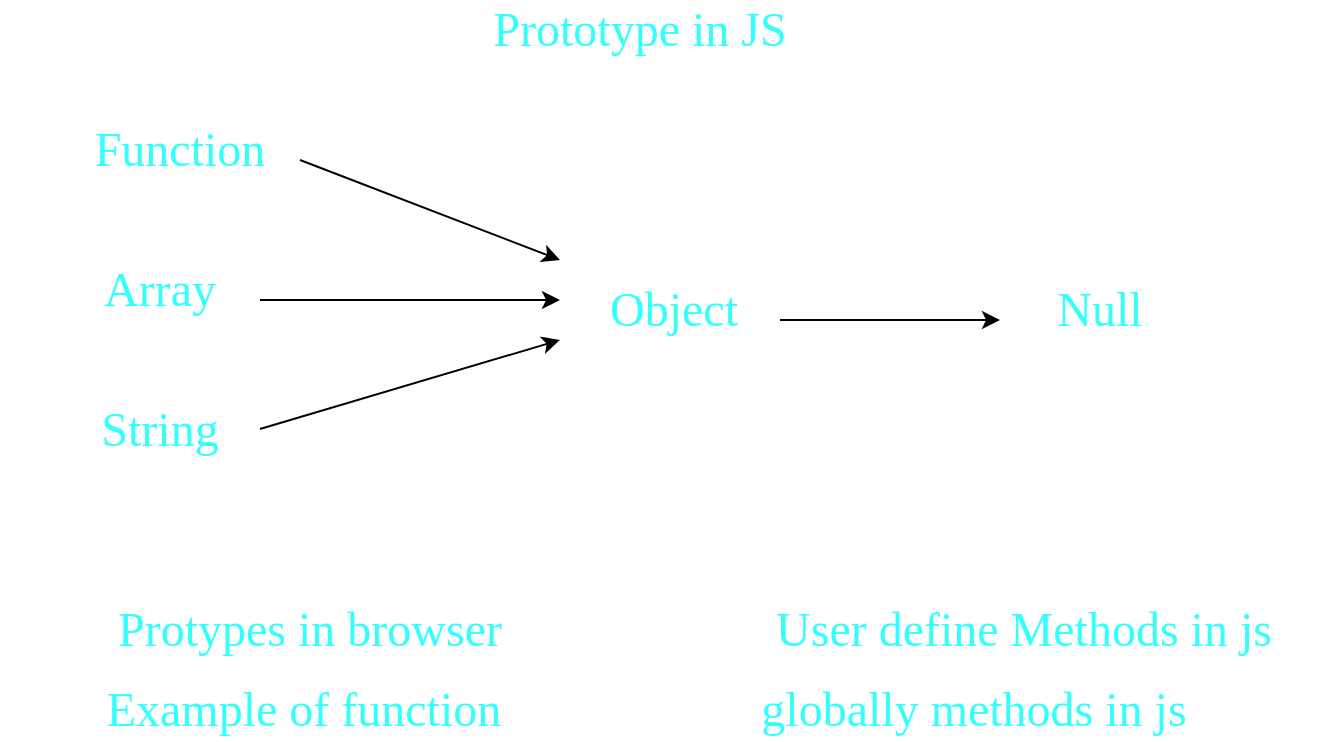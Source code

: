 <mxfile>
    <diagram id="HaeDoYv44683BEBgeu2v" name="Page-1">
        <mxGraphModel dx="913" dy="155" grid="1" gridSize="10" guides="1" tooltips="1" connect="1" arrows="1" fold="1" page="1" pageScale="1" pageWidth="850" pageHeight="1100" math="0" shadow="0">
            <root>
                <mxCell id="0"/>
                <mxCell id="1" parent="0"/>
                <mxCell id="17" value="Prototype in JS" style="text;strokeColor=none;align=center;fillColor=none;html=1;verticalAlign=middle;whiteSpace=wrap;rounded=0;fontFamily=Comic Sans MS;fontSize=24;fontColor=#33FFFF;" vertex="1" parent="1">
                    <mxGeometry x="230" y="20" width="340" height="30" as="geometry"/>
                </mxCell>
                <mxCell id="18" value="Array" style="text;strokeColor=none;align=center;fillColor=none;html=1;verticalAlign=middle;whiteSpace=wrap;rounded=0;fontFamily=Comic Sans MS;fontSize=24;fontColor=#33FFFF;" vertex="1" parent="1">
                    <mxGeometry x="130" y="150" width="60" height="30" as="geometry"/>
                </mxCell>
                <mxCell id="19" value="Function" style="text;strokeColor=none;align=center;fillColor=none;html=1;verticalAlign=middle;whiteSpace=wrap;rounded=0;fontFamily=Comic Sans MS;fontSize=24;fontColor=#33FFFF;" vertex="1" parent="1">
                    <mxGeometry x="140" y="80" width="60" height="30" as="geometry"/>
                </mxCell>
                <mxCell id="20" value="String" style="text;strokeColor=none;align=center;fillColor=none;html=1;verticalAlign=middle;whiteSpace=wrap;rounded=0;fontFamily=Comic Sans MS;fontSize=24;fontColor=#33FFFF;" vertex="1" parent="1">
                    <mxGeometry x="130" y="220" width="60" height="30" as="geometry"/>
                </mxCell>
                <mxCell id="21" value="" style="edgeStyle=none;orthogonalLoop=1;jettySize=auto;html=1;fontFamily=Comic Sans MS;fontSize=24;fontColor=#33FFFF;" edge="1" parent="1">
                    <mxGeometry width="100" relative="1" as="geometry">
                        <mxPoint x="230" y="100" as="sourcePoint"/>
                        <mxPoint x="360" y="150" as="targetPoint"/>
                        <Array as="points"/>
                    </mxGeometry>
                </mxCell>
                <mxCell id="22" value="" style="edgeStyle=none;orthogonalLoop=1;jettySize=auto;html=1;fontFamily=Comic Sans MS;fontSize=24;fontColor=#33FFFF;" edge="1" parent="1">
                    <mxGeometry width="100" relative="1" as="geometry">
                        <mxPoint x="210" y="170" as="sourcePoint"/>
                        <mxPoint x="360" y="170" as="targetPoint"/>
                        <Array as="points"/>
                    </mxGeometry>
                </mxCell>
                <mxCell id="23" value="" style="edgeStyle=none;orthogonalLoop=1;jettySize=auto;html=1;fontFamily=Comic Sans MS;fontSize=24;fontColor=#33FFFF;" edge="1" parent="1">
                    <mxGeometry width="100" relative="1" as="geometry">
                        <mxPoint x="210" y="234.5" as="sourcePoint"/>
                        <mxPoint x="360" y="190" as="targetPoint"/>
                        <Array as="points"/>
                    </mxGeometry>
                </mxCell>
                <mxCell id="25" value="Object&amp;nbsp;" style="text;strokeColor=none;align=center;fillColor=none;html=1;verticalAlign=middle;whiteSpace=wrap;rounded=0;fontFamily=Comic Sans MS;fontSize=24;fontColor=#33FFFF;" vertex="1" parent="1">
                    <mxGeometry x="390" y="160" width="60" height="30" as="geometry"/>
                </mxCell>
                <mxCell id="26" value="" style="edgeStyle=none;orthogonalLoop=1;jettySize=auto;html=1;fontFamily=Comic Sans MS;fontSize=24;fontColor=#33FFFF;" edge="1" parent="1">
                    <mxGeometry width="100" relative="1" as="geometry">
                        <mxPoint x="470" y="180" as="sourcePoint"/>
                        <mxPoint x="580" y="180" as="targetPoint"/>
                        <Array as="points"/>
                    </mxGeometry>
                </mxCell>
                <mxCell id="27" value="Null" style="text;strokeColor=none;align=center;fillColor=none;html=1;verticalAlign=middle;whiteSpace=wrap;rounded=0;fontFamily=Comic Sans MS;fontSize=24;fontColor=#33FFFF;" vertex="1" parent="1">
                    <mxGeometry x="600" y="160" width="60" height="30" as="geometry"/>
                </mxCell>
                <mxCell id="28" value="Protypes in browser" style="text;strokeColor=none;align=center;fillColor=none;html=1;verticalAlign=middle;whiteSpace=wrap;rounded=0;fontFamily=Comic Sans MS;fontSize=24;fontColor=#33FFFF;" vertex="1" parent="1">
                    <mxGeometry x="90" y="320" width="290" height="30" as="geometry"/>
                </mxCell>
                <mxCell id="29" value="Example of function&amp;nbsp;" style="text;strokeColor=none;align=center;fillColor=none;html=1;verticalAlign=middle;whiteSpace=wrap;rounded=0;fontFamily=Comic Sans MS;fontSize=24;fontColor=#33FFFF;" vertex="1" parent="1">
                    <mxGeometry x="80" y="360" width="310" height="30" as="geometry"/>
                </mxCell>
                <mxCell id="30" value="User define Methods in js&amp;nbsp;" style="text;strokeColor=none;align=center;fillColor=none;html=1;verticalAlign=middle;whiteSpace=wrap;rounded=0;fontFamily=Comic Sans MS;fontSize=24;fontColor=#33FFFF;" vertex="1" parent="1">
                    <mxGeometry x="440" y="320" width="310" height="30" as="geometry"/>
                </mxCell>
                <mxCell id="32" value="globally methods in js&amp;nbsp;" style="text;strokeColor=none;align=center;fillColor=none;html=1;verticalAlign=middle;whiteSpace=wrap;rounded=0;fontFamily=Comic Sans MS;fontSize=24;fontColor=#33FFFF;" vertex="1" parent="1">
                    <mxGeometry x="430" y="375" width="280" as="geometry"/>
                </mxCell>
            </root>
        </mxGraphModel>
    </diagram>
    <diagram id="5GZhUWXGuKaJABtOfqQT" name="Page-2">
        <mxGraphModel dx="1096" dy="426" grid="1" gridSize="10" guides="1" tooltips="1" connect="1" arrows="1" fold="1" page="1" pageScale="1" pageWidth="850" pageHeight="1100" math="0" shadow="0">
            <root>
                <mxCell id="0"/>
                <mxCell id="1" parent="0"/>
            </root>
        </mxGraphModel>
    </diagram>
</mxfile>